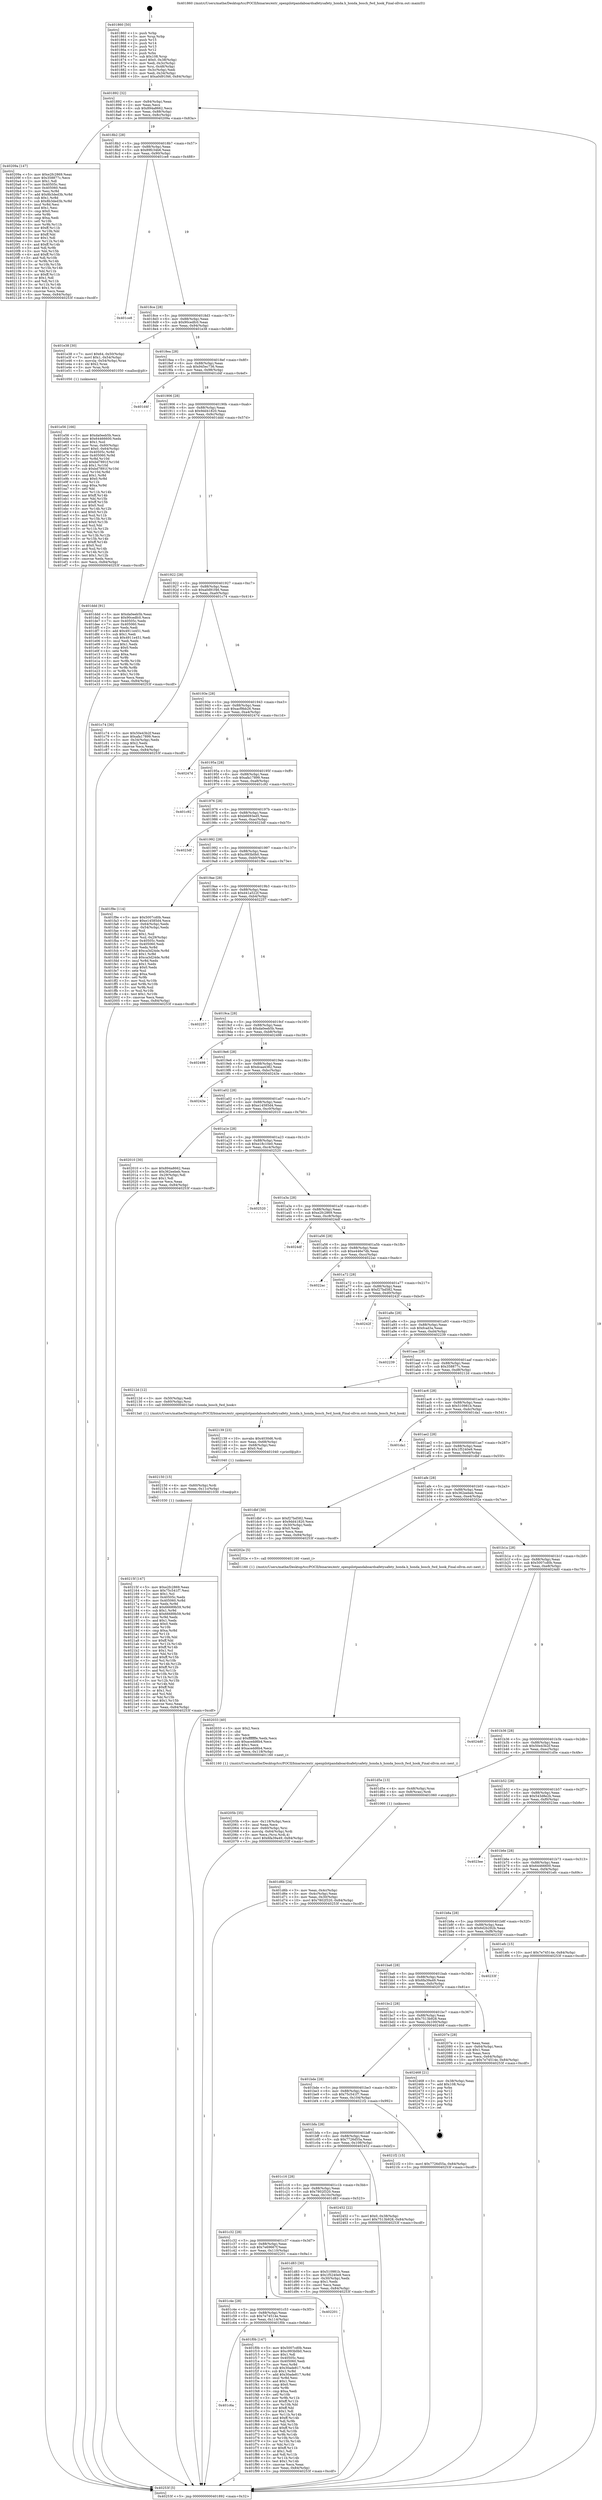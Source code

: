 digraph "0x401860" {
  label = "0x401860 (/mnt/c/Users/mathe/Desktop/tcc/POCII/binaries/extr_openpilotpandaboardsafetysafety_honda.h_honda_bosch_fwd_hook_Final-ollvm.out::main(0))"
  labelloc = "t"
  node[shape=record]

  Entry [label="",width=0.3,height=0.3,shape=circle,fillcolor=black,style=filled]
  "0x401892" [label="{
     0x401892 [32]\l
     | [instrs]\l
     &nbsp;&nbsp;0x401892 \<+6\>: mov -0x84(%rbp),%eax\l
     &nbsp;&nbsp;0x401898 \<+2\>: mov %eax,%ecx\l
     &nbsp;&nbsp;0x40189a \<+6\>: sub $0x894a8662,%ecx\l
     &nbsp;&nbsp;0x4018a0 \<+6\>: mov %eax,-0x88(%rbp)\l
     &nbsp;&nbsp;0x4018a6 \<+6\>: mov %ecx,-0x8c(%rbp)\l
     &nbsp;&nbsp;0x4018ac \<+6\>: je 000000000040209a \<main+0x83a\>\l
  }"]
  "0x40209a" [label="{
     0x40209a [147]\l
     | [instrs]\l
     &nbsp;&nbsp;0x40209a \<+5\>: mov $0xe2fc2869,%eax\l
     &nbsp;&nbsp;0x40209f \<+5\>: mov $0x358877c,%ecx\l
     &nbsp;&nbsp;0x4020a4 \<+2\>: mov $0x1,%dl\l
     &nbsp;&nbsp;0x4020a6 \<+7\>: mov 0x40505c,%esi\l
     &nbsp;&nbsp;0x4020ad \<+7\>: mov 0x405060,%edi\l
     &nbsp;&nbsp;0x4020b4 \<+3\>: mov %esi,%r8d\l
     &nbsp;&nbsp;0x4020b7 \<+7\>: add $0x8b3ded3b,%r8d\l
     &nbsp;&nbsp;0x4020be \<+4\>: sub $0x1,%r8d\l
     &nbsp;&nbsp;0x4020c2 \<+7\>: sub $0x8b3ded3b,%r8d\l
     &nbsp;&nbsp;0x4020c9 \<+4\>: imul %r8d,%esi\l
     &nbsp;&nbsp;0x4020cd \<+3\>: and $0x1,%esi\l
     &nbsp;&nbsp;0x4020d0 \<+3\>: cmp $0x0,%esi\l
     &nbsp;&nbsp;0x4020d3 \<+4\>: sete %r9b\l
     &nbsp;&nbsp;0x4020d7 \<+3\>: cmp $0xa,%edi\l
     &nbsp;&nbsp;0x4020da \<+4\>: setl %r10b\l
     &nbsp;&nbsp;0x4020de \<+3\>: mov %r9b,%r11b\l
     &nbsp;&nbsp;0x4020e1 \<+4\>: xor $0xff,%r11b\l
     &nbsp;&nbsp;0x4020e5 \<+3\>: mov %r10b,%bl\l
     &nbsp;&nbsp;0x4020e8 \<+3\>: xor $0xff,%bl\l
     &nbsp;&nbsp;0x4020eb \<+3\>: xor $0x1,%dl\l
     &nbsp;&nbsp;0x4020ee \<+3\>: mov %r11b,%r14b\l
     &nbsp;&nbsp;0x4020f1 \<+4\>: and $0xff,%r14b\l
     &nbsp;&nbsp;0x4020f5 \<+3\>: and %dl,%r9b\l
     &nbsp;&nbsp;0x4020f8 \<+3\>: mov %bl,%r15b\l
     &nbsp;&nbsp;0x4020fb \<+4\>: and $0xff,%r15b\l
     &nbsp;&nbsp;0x4020ff \<+3\>: and %dl,%r10b\l
     &nbsp;&nbsp;0x402102 \<+3\>: or %r9b,%r14b\l
     &nbsp;&nbsp;0x402105 \<+3\>: or %r10b,%r15b\l
     &nbsp;&nbsp;0x402108 \<+3\>: xor %r15b,%r14b\l
     &nbsp;&nbsp;0x40210b \<+3\>: or %bl,%r11b\l
     &nbsp;&nbsp;0x40210e \<+4\>: xor $0xff,%r11b\l
     &nbsp;&nbsp;0x402112 \<+3\>: or $0x1,%dl\l
     &nbsp;&nbsp;0x402115 \<+3\>: and %dl,%r11b\l
     &nbsp;&nbsp;0x402118 \<+3\>: or %r11b,%r14b\l
     &nbsp;&nbsp;0x40211b \<+4\>: test $0x1,%r14b\l
     &nbsp;&nbsp;0x40211f \<+3\>: cmovne %ecx,%eax\l
     &nbsp;&nbsp;0x402122 \<+6\>: mov %eax,-0x84(%rbp)\l
     &nbsp;&nbsp;0x402128 \<+5\>: jmp 000000000040253f \<main+0xcdf\>\l
  }"]
  "0x4018b2" [label="{
     0x4018b2 [28]\l
     | [instrs]\l
     &nbsp;&nbsp;0x4018b2 \<+5\>: jmp 00000000004018b7 \<main+0x57\>\l
     &nbsp;&nbsp;0x4018b7 \<+6\>: mov -0x88(%rbp),%eax\l
     &nbsp;&nbsp;0x4018bd \<+5\>: sub $0x89fc34b6,%eax\l
     &nbsp;&nbsp;0x4018c2 \<+6\>: mov %eax,-0x90(%rbp)\l
     &nbsp;&nbsp;0x4018c8 \<+6\>: je 0000000000401ce8 \<main+0x488\>\l
  }"]
  Exit [label="",width=0.3,height=0.3,shape=circle,fillcolor=black,style=filled,peripheries=2]
  "0x401ce8" [label="{
     0x401ce8\l
  }", style=dashed]
  "0x4018ce" [label="{
     0x4018ce [28]\l
     | [instrs]\l
     &nbsp;&nbsp;0x4018ce \<+5\>: jmp 00000000004018d3 \<main+0x73\>\l
     &nbsp;&nbsp;0x4018d3 \<+6\>: mov -0x88(%rbp),%eax\l
     &nbsp;&nbsp;0x4018d9 \<+5\>: sub $0x90cedfc0,%eax\l
     &nbsp;&nbsp;0x4018de \<+6\>: mov %eax,-0x94(%rbp)\l
     &nbsp;&nbsp;0x4018e4 \<+6\>: je 0000000000401e38 \<main+0x5d8\>\l
  }"]
  "0x40215f" [label="{
     0x40215f [147]\l
     | [instrs]\l
     &nbsp;&nbsp;0x40215f \<+5\>: mov $0xe2fc2869,%eax\l
     &nbsp;&nbsp;0x402164 \<+5\>: mov $0x75c541f7,%esi\l
     &nbsp;&nbsp;0x402169 \<+2\>: mov $0x1,%cl\l
     &nbsp;&nbsp;0x40216b \<+7\>: mov 0x40505c,%edx\l
     &nbsp;&nbsp;0x402172 \<+8\>: mov 0x405060,%r8d\l
     &nbsp;&nbsp;0x40217a \<+3\>: mov %edx,%r9d\l
     &nbsp;&nbsp;0x40217d \<+7\>: add $0x66689b59,%r9d\l
     &nbsp;&nbsp;0x402184 \<+4\>: sub $0x1,%r9d\l
     &nbsp;&nbsp;0x402188 \<+7\>: sub $0x66689b59,%r9d\l
     &nbsp;&nbsp;0x40218f \<+4\>: imul %r9d,%edx\l
     &nbsp;&nbsp;0x402193 \<+3\>: and $0x1,%edx\l
     &nbsp;&nbsp;0x402196 \<+3\>: cmp $0x0,%edx\l
     &nbsp;&nbsp;0x402199 \<+4\>: sete %r10b\l
     &nbsp;&nbsp;0x40219d \<+4\>: cmp $0xa,%r8d\l
     &nbsp;&nbsp;0x4021a1 \<+4\>: setl %r11b\l
     &nbsp;&nbsp;0x4021a5 \<+3\>: mov %r10b,%bl\l
     &nbsp;&nbsp;0x4021a8 \<+3\>: xor $0xff,%bl\l
     &nbsp;&nbsp;0x4021ab \<+3\>: mov %r11b,%r14b\l
     &nbsp;&nbsp;0x4021ae \<+4\>: xor $0xff,%r14b\l
     &nbsp;&nbsp;0x4021b2 \<+3\>: xor $0x1,%cl\l
     &nbsp;&nbsp;0x4021b5 \<+3\>: mov %bl,%r15b\l
     &nbsp;&nbsp;0x4021b8 \<+4\>: and $0xff,%r15b\l
     &nbsp;&nbsp;0x4021bc \<+3\>: and %cl,%r10b\l
     &nbsp;&nbsp;0x4021bf \<+3\>: mov %r14b,%r12b\l
     &nbsp;&nbsp;0x4021c2 \<+4\>: and $0xff,%r12b\l
     &nbsp;&nbsp;0x4021c6 \<+3\>: and %cl,%r11b\l
     &nbsp;&nbsp;0x4021c9 \<+3\>: or %r10b,%r15b\l
     &nbsp;&nbsp;0x4021cc \<+3\>: or %r11b,%r12b\l
     &nbsp;&nbsp;0x4021cf \<+3\>: xor %r12b,%r15b\l
     &nbsp;&nbsp;0x4021d2 \<+3\>: or %r14b,%bl\l
     &nbsp;&nbsp;0x4021d5 \<+3\>: xor $0xff,%bl\l
     &nbsp;&nbsp;0x4021d8 \<+3\>: or $0x1,%cl\l
     &nbsp;&nbsp;0x4021db \<+2\>: and %cl,%bl\l
     &nbsp;&nbsp;0x4021dd \<+3\>: or %bl,%r15b\l
     &nbsp;&nbsp;0x4021e0 \<+4\>: test $0x1,%r15b\l
     &nbsp;&nbsp;0x4021e4 \<+3\>: cmovne %esi,%eax\l
     &nbsp;&nbsp;0x4021e7 \<+6\>: mov %eax,-0x84(%rbp)\l
     &nbsp;&nbsp;0x4021ed \<+5\>: jmp 000000000040253f \<main+0xcdf\>\l
  }"]
  "0x401e38" [label="{
     0x401e38 [30]\l
     | [instrs]\l
     &nbsp;&nbsp;0x401e38 \<+7\>: movl $0x64,-0x50(%rbp)\l
     &nbsp;&nbsp;0x401e3f \<+7\>: movl $0x1,-0x54(%rbp)\l
     &nbsp;&nbsp;0x401e46 \<+4\>: movslq -0x54(%rbp),%rax\l
     &nbsp;&nbsp;0x401e4a \<+4\>: shl $0x2,%rax\l
     &nbsp;&nbsp;0x401e4e \<+3\>: mov %rax,%rdi\l
     &nbsp;&nbsp;0x401e51 \<+5\>: call 0000000000401050 \<malloc@plt\>\l
     | [calls]\l
     &nbsp;&nbsp;0x401050 \{1\} (unknown)\l
  }"]
  "0x4018ea" [label="{
     0x4018ea [28]\l
     | [instrs]\l
     &nbsp;&nbsp;0x4018ea \<+5\>: jmp 00000000004018ef \<main+0x8f\>\l
     &nbsp;&nbsp;0x4018ef \<+6\>: mov -0x88(%rbp),%eax\l
     &nbsp;&nbsp;0x4018f5 \<+5\>: sub $0x945ec736,%eax\l
     &nbsp;&nbsp;0x4018fa \<+6\>: mov %eax,-0x98(%rbp)\l
     &nbsp;&nbsp;0x401900 \<+6\>: je 0000000000401d4f \<main+0x4ef\>\l
  }"]
  "0x402150" [label="{
     0x402150 [15]\l
     | [instrs]\l
     &nbsp;&nbsp;0x402150 \<+4\>: mov -0x60(%rbp),%rdi\l
     &nbsp;&nbsp;0x402154 \<+6\>: mov %eax,-0x11c(%rbp)\l
     &nbsp;&nbsp;0x40215a \<+5\>: call 0000000000401030 \<free@plt\>\l
     | [calls]\l
     &nbsp;&nbsp;0x401030 \{1\} (unknown)\l
  }"]
  "0x401d4f" [label="{
     0x401d4f\l
  }", style=dashed]
  "0x401906" [label="{
     0x401906 [28]\l
     | [instrs]\l
     &nbsp;&nbsp;0x401906 \<+5\>: jmp 000000000040190b \<main+0xab\>\l
     &nbsp;&nbsp;0x40190b \<+6\>: mov -0x88(%rbp),%eax\l
     &nbsp;&nbsp;0x401911 \<+5\>: sub $0x9dd41820,%eax\l
     &nbsp;&nbsp;0x401916 \<+6\>: mov %eax,-0x9c(%rbp)\l
     &nbsp;&nbsp;0x40191c \<+6\>: je 0000000000401ddd \<main+0x57d\>\l
  }"]
  "0x402139" [label="{
     0x402139 [23]\l
     | [instrs]\l
     &nbsp;&nbsp;0x402139 \<+10\>: movabs $0x4030d6,%rdi\l
     &nbsp;&nbsp;0x402143 \<+3\>: mov %eax,-0x68(%rbp)\l
     &nbsp;&nbsp;0x402146 \<+3\>: mov -0x68(%rbp),%esi\l
     &nbsp;&nbsp;0x402149 \<+2\>: mov $0x0,%al\l
     &nbsp;&nbsp;0x40214b \<+5\>: call 0000000000401040 \<printf@plt\>\l
     | [calls]\l
     &nbsp;&nbsp;0x401040 \{1\} (unknown)\l
  }"]
  "0x401ddd" [label="{
     0x401ddd [91]\l
     | [instrs]\l
     &nbsp;&nbsp;0x401ddd \<+5\>: mov $0xda0eeb5b,%eax\l
     &nbsp;&nbsp;0x401de2 \<+5\>: mov $0x90cedfc0,%ecx\l
     &nbsp;&nbsp;0x401de7 \<+7\>: mov 0x40505c,%edx\l
     &nbsp;&nbsp;0x401dee \<+7\>: mov 0x405060,%esi\l
     &nbsp;&nbsp;0x401df5 \<+2\>: mov %edx,%edi\l
     &nbsp;&nbsp;0x401df7 \<+6\>: add $0x4911e451,%edi\l
     &nbsp;&nbsp;0x401dfd \<+3\>: sub $0x1,%edi\l
     &nbsp;&nbsp;0x401e00 \<+6\>: sub $0x4911e451,%edi\l
     &nbsp;&nbsp;0x401e06 \<+3\>: imul %edi,%edx\l
     &nbsp;&nbsp;0x401e09 \<+3\>: and $0x1,%edx\l
     &nbsp;&nbsp;0x401e0c \<+3\>: cmp $0x0,%edx\l
     &nbsp;&nbsp;0x401e0f \<+4\>: sete %r8b\l
     &nbsp;&nbsp;0x401e13 \<+3\>: cmp $0xa,%esi\l
     &nbsp;&nbsp;0x401e16 \<+4\>: setl %r9b\l
     &nbsp;&nbsp;0x401e1a \<+3\>: mov %r8b,%r10b\l
     &nbsp;&nbsp;0x401e1d \<+3\>: and %r9b,%r10b\l
     &nbsp;&nbsp;0x401e20 \<+3\>: xor %r9b,%r8b\l
     &nbsp;&nbsp;0x401e23 \<+3\>: or %r8b,%r10b\l
     &nbsp;&nbsp;0x401e26 \<+4\>: test $0x1,%r10b\l
     &nbsp;&nbsp;0x401e2a \<+3\>: cmovne %ecx,%eax\l
     &nbsp;&nbsp;0x401e2d \<+6\>: mov %eax,-0x84(%rbp)\l
     &nbsp;&nbsp;0x401e33 \<+5\>: jmp 000000000040253f \<main+0xcdf\>\l
  }"]
  "0x401922" [label="{
     0x401922 [28]\l
     | [instrs]\l
     &nbsp;&nbsp;0x401922 \<+5\>: jmp 0000000000401927 \<main+0xc7\>\l
     &nbsp;&nbsp;0x401927 \<+6\>: mov -0x88(%rbp),%eax\l
     &nbsp;&nbsp;0x40192d \<+5\>: sub $0xa0d91f46,%eax\l
     &nbsp;&nbsp;0x401932 \<+6\>: mov %eax,-0xa0(%rbp)\l
     &nbsp;&nbsp;0x401938 \<+6\>: je 0000000000401c74 \<main+0x414\>\l
  }"]
  "0x40205b" [label="{
     0x40205b [35]\l
     | [instrs]\l
     &nbsp;&nbsp;0x40205b \<+6\>: mov -0x118(%rbp),%ecx\l
     &nbsp;&nbsp;0x402061 \<+3\>: imul %eax,%ecx\l
     &nbsp;&nbsp;0x402064 \<+4\>: mov -0x60(%rbp),%rsi\l
     &nbsp;&nbsp;0x402068 \<+4\>: movslq -0x64(%rbp),%rdi\l
     &nbsp;&nbsp;0x40206c \<+3\>: mov %ecx,(%rsi,%rdi,4)\l
     &nbsp;&nbsp;0x40206f \<+10\>: movl $0x6fa39a49,-0x84(%rbp)\l
     &nbsp;&nbsp;0x402079 \<+5\>: jmp 000000000040253f \<main+0xcdf\>\l
  }"]
  "0x401c74" [label="{
     0x401c74 [30]\l
     | [instrs]\l
     &nbsp;&nbsp;0x401c74 \<+5\>: mov $0x50e43b2f,%eax\l
     &nbsp;&nbsp;0x401c79 \<+5\>: mov $0xafa17899,%ecx\l
     &nbsp;&nbsp;0x401c7e \<+3\>: mov -0x34(%rbp),%edx\l
     &nbsp;&nbsp;0x401c81 \<+3\>: cmp $0x2,%edx\l
     &nbsp;&nbsp;0x401c84 \<+3\>: cmovne %ecx,%eax\l
     &nbsp;&nbsp;0x401c87 \<+6\>: mov %eax,-0x84(%rbp)\l
     &nbsp;&nbsp;0x401c8d \<+5\>: jmp 000000000040253f \<main+0xcdf\>\l
  }"]
  "0x40193e" [label="{
     0x40193e [28]\l
     | [instrs]\l
     &nbsp;&nbsp;0x40193e \<+5\>: jmp 0000000000401943 \<main+0xe3\>\l
     &nbsp;&nbsp;0x401943 \<+6\>: mov -0x88(%rbp),%eax\l
     &nbsp;&nbsp;0x401949 \<+5\>: sub $0xacf9bb26,%eax\l
     &nbsp;&nbsp;0x40194e \<+6\>: mov %eax,-0xa4(%rbp)\l
     &nbsp;&nbsp;0x401954 \<+6\>: je 000000000040247d \<main+0xc1d\>\l
  }"]
  "0x40253f" [label="{
     0x40253f [5]\l
     | [instrs]\l
     &nbsp;&nbsp;0x40253f \<+5\>: jmp 0000000000401892 \<main+0x32\>\l
  }"]
  "0x401860" [label="{
     0x401860 [50]\l
     | [instrs]\l
     &nbsp;&nbsp;0x401860 \<+1\>: push %rbp\l
     &nbsp;&nbsp;0x401861 \<+3\>: mov %rsp,%rbp\l
     &nbsp;&nbsp;0x401864 \<+2\>: push %r15\l
     &nbsp;&nbsp;0x401866 \<+2\>: push %r14\l
     &nbsp;&nbsp;0x401868 \<+2\>: push %r13\l
     &nbsp;&nbsp;0x40186a \<+2\>: push %r12\l
     &nbsp;&nbsp;0x40186c \<+1\>: push %rbx\l
     &nbsp;&nbsp;0x40186d \<+7\>: sub $0x108,%rsp\l
     &nbsp;&nbsp;0x401874 \<+7\>: movl $0x0,-0x38(%rbp)\l
     &nbsp;&nbsp;0x40187b \<+3\>: mov %edi,-0x3c(%rbp)\l
     &nbsp;&nbsp;0x40187e \<+4\>: mov %rsi,-0x48(%rbp)\l
     &nbsp;&nbsp;0x401882 \<+3\>: mov -0x3c(%rbp),%edi\l
     &nbsp;&nbsp;0x401885 \<+3\>: mov %edi,-0x34(%rbp)\l
     &nbsp;&nbsp;0x401888 \<+10\>: movl $0xa0d91f46,-0x84(%rbp)\l
  }"]
  "0x402033" [label="{
     0x402033 [40]\l
     | [instrs]\l
     &nbsp;&nbsp;0x402033 \<+5\>: mov $0x2,%ecx\l
     &nbsp;&nbsp;0x402038 \<+1\>: cltd\l
     &nbsp;&nbsp;0x402039 \<+2\>: idiv %ecx\l
     &nbsp;&nbsp;0x40203b \<+6\>: imul $0xfffffffe,%edx,%ecx\l
     &nbsp;&nbsp;0x402041 \<+6\>: sub $0xacedd6b4,%ecx\l
     &nbsp;&nbsp;0x402047 \<+3\>: add $0x1,%ecx\l
     &nbsp;&nbsp;0x40204a \<+6\>: add $0xacedd6b4,%ecx\l
     &nbsp;&nbsp;0x402050 \<+6\>: mov %ecx,-0x118(%rbp)\l
     &nbsp;&nbsp;0x402056 \<+5\>: call 0000000000401160 \<next_i\>\l
     | [calls]\l
     &nbsp;&nbsp;0x401160 \{1\} (/mnt/c/Users/mathe/Desktop/tcc/POCII/binaries/extr_openpilotpandaboardsafetysafety_honda.h_honda_bosch_fwd_hook_Final-ollvm.out::next_i)\l
  }"]
  "0x40247d" [label="{
     0x40247d\l
  }", style=dashed]
  "0x40195a" [label="{
     0x40195a [28]\l
     | [instrs]\l
     &nbsp;&nbsp;0x40195a \<+5\>: jmp 000000000040195f \<main+0xff\>\l
     &nbsp;&nbsp;0x40195f \<+6\>: mov -0x88(%rbp),%eax\l
     &nbsp;&nbsp;0x401965 \<+5\>: sub $0xafa17899,%eax\l
     &nbsp;&nbsp;0x40196a \<+6\>: mov %eax,-0xa8(%rbp)\l
     &nbsp;&nbsp;0x401970 \<+6\>: je 0000000000401c92 \<main+0x432\>\l
  }"]
  "0x401c6a" [label="{
     0x401c6a\l
  }", style=dashed]
  "0x401c92" [label="{
     0x401c92\l
  }", style=dashed]
  "0x401976" [label="{
     0x401976 [28]\l
     | [instrs]\l
     &nbsp;&nbsp;0x401976 \<+5\>: jmp 000000000040197b \<main+0x11b\>\l
     &nbsp;&nbsp;0x40197b \<+6\>: mov -0x88(%rbp),%eax\l
     &nbsp;&nbsp;0x401981 \<+5\>: sub $0xb6693ed5,%eax\l
     &nbsp;&nbsp;0x401986 \<+6\>: mov %eax,-0xac(%rbp)\l
     &nbsp;&nbsp;0x40198c \<+6\>: je 00000000004023df \<main+0xb7f\>\l
  }"]
  "0x401f0b" [label="{
     0x401f0b [147]\l
     | [instrs]\l
     &nbsp;&nbsp;0x401f0b \<+5\>: mov $0x5007cd0b,%eax\l
     &nbsp;&nbsp;0x401f10 \<+5\>: mov $0xc993b0b0,%ecx\l
     &nbsp;&nbsp;0x401f15 \<+2\>: mov $0x1,%dl\l
     &nbsp;&nbsp;0x401f17 \<+7\>: mov 0x40505c,%esi\l
     &nbsp;&nbsp;0x401f1e \<+7\>: mov 0x405060,%edi\l
     &nbsp;&nbsp;0x401f25 \<+3\>: mov %esi,%r8d\l
     &nbsp;&nbsp;0x401f28 \<+7\>: sub $0x30ade817,%r8d\l
     &nbsp;&nbsp;0x401f2f \<+4\>: sub $0x1,%r8d\l
     &nbsp;&nbsp;0x401f33 \<+7\>: add $0x30ade817,%r8d\l
     &nbsp;&nbsp;0x401f3a \<+4\>: imul %r8d,%esi\l
     &nbsp;&nbsp;0x401f3e \<+3\>: and $0x1,%esi\l
     &nbsp;&nbsp;0x401f41 \<+3\>: cmp $0x0,%esi\l
     &nbsp;&nbsp;0x401f44 \<+4\>: sete %r9b\l
     &nbsp;&nbsp;0x401f48 \<+3\>: cmp $0xa,%edi\l
     &nbsp;&nbsp;0x401f4b \<+4\>: setl %r10b\l
     &nbsp;&nbsp;0x401f4f \<+3\>: mov %r9b,%r11b\l
     &nbsp;&nbsp;0x401f52 \<+4\>: xor $0xff,%r11b\l
     &nbsp;&nbsp;0x401f56 \<+3\>: mov %r10b,%bl\l
     &nbsp;&nbsp;0x401f59 \<+3\>: xor $0xff,%bl\l
     &nbsp;&nbsp;0x401f5c \<+3\>: xor $0x1,%dl\l
     &nbsp;&nbsp;0x401f5f \<+3\>: mov %r11b,%r14b\l
     &nbsp;&nbsp;0x401f62 \<+4\>: and $0xff,%r14b\l
     &nbsp;&nbsp;0x401f66 \<+3\>: and %dl,%r9b\l
     &nbsp;&nbsp;0x401f69 \<+3\>: mov %bl,%r15b\l
     &nbsp;&nbsp;0x401f6c \<+4\>: and $0xff,%r15b\l
     &nbsp;&nbsp;0x401f70 \<+3\>: and %dl,%r10b\l
     &nbsp;&nbsp;0x401f73 \<+3\>: or %r9b,%r14b\l
     &nbsp;&nbsp;0x401f76 \<+3\>: or %r10b,%r15b\l
     &nbsp;&nbsp;0x401f79 \<+3\>: xor %r15b,%r14b\l
     &nbsp;&nbsp;0x401f7c \<+3\>: or %bl,%r11b\l
     &nbsp;&nbsp;0x401f7f \<+4\>: xor $0xff,%r11b\l
     &nbsp;&nbsp;0x401f83 \<+3\>: or $0x1,%dl\l
     &nbsp;&nbsp;0x401f86 \<+3\>: and %dl,%r11b\l
     &nbsp;&nbsp;0x401f89 \<+3\>: or %r11b,%r14b\l
     &nbsp;&nbsp;0x401f8c \<+4\>: test $0x1,%r14b\l
     &nbsp;&nbsp;0x401f90 \<+3\>: cmovne %ecx,%eax\l
     &nbsp;&nbsp;0x401f93 \<+6\>: mov %eax,-0x84(%rbp)\l
     &nbsp;&nbsp;0x401f99 \<+5\>: jmp 000000000040253f \<main+0xcdf\>\l
  }"]
  "0x4023df" [label="{
     0x4023df\l
  }", style=dashed]
  "0x401992" [label="{
     0x401992 [28]\l
     | [instrs]\l
     &nbsp;&nbsp;0x401992 \<+5\>: jmp 0000000000401997 \<main+0x137\>\l
     &nbsp;&nbsp;0x401997 \<+6\>: mov -0x88(%rbp),%eax\l
     &nbsp;&nbsp;0x40199d \<+5\>: sub $0xc993b0b0,%eax\l
     &nbsp;&nbsp;0x4019a2 \<+6\>: mov %eax,-0xb0(%rbp)\l
     &nbsp;&nbsp;0x4019a8 \<+6\>: je 0000000000401f9e \<main+0x73e\>\l
  }"]
  "0x401c4e" [label="{
     0x401c4e [28]\l
     | [instrs]\l
     &nbsp;&nbsp;0x401c4e \<+5\>: jmp 0000000000401c53 \<main+0x3f3\>\l
     &nbsp;&nbsp;0x401c53 \<+6\>: mov -0x88(%rbp),%eax\l
     &nbsp;&nbsp;0x401c59 \<+5\>: sub $0x7e74514e,%eax\l
     &nbsp;&nbsp;0x401c5e \<+6\>: mov %eax,-0x114(%rbp)\l
     &nbsp;&nbsp;0x401c64 \<+6\>: je 0000000000401f0b \<main+0x6ab\>\l
  }"]
  "0x401f9e" [label="{
     0x401f9e [114]\l
     | [instrs]\l
     &nbsp;&nbsp;0x401f9e \<+5\>: mov $0x5007cd0b,%eax\l
     &nbsp;&nbsp;0x401fa3 \<+5\>: mov $0xe14585d4,%ecx\l
     &nbsp;&nbsp;0x401fa8 \<+3\>: mov -0x64(%rbp),%edx\l
     &nbsp;&nbsp;0x401fab \<+3\>: cmp -0x54(%rbp),%edx\l
     &nbsp;&nbsp;0x401fae \<+4\>: setl %sil\l
     &nbsp;&nbsp;0x401fb2 \<+4\>: and $0x1,%sil\l
     &nbsp;&nbsp;0x401fb6 \<+4\>: mov %sil,-0x29(%rbp)\l
     &nbsp;&nbsp;0x401fba \<+7\>: mov 0x40505c,%edx\l
     &nbsp;&nbsp;0x401fc1 \<+7\>: mov 0x405060,%edi\l
     &nbsp;&nbsp;0x401fc8 \<+3\>: mov %edx,%r8d\l
     &nbsp;&nbsp;0x401fcb \<+7\>: add $0xca3d24de,%r8d\l
     &nbsp;&nbsp;0x401fd2 \<+4\>: sub $0x1,%r8d\l
     &nbsp;&nbsp;0x401fd6 \<+7\>: sub $0xca3d24de,%r8d\l
     &nbsp;&nbsp;0x401fdd \<+4\>: imul %r8d,%edx\l
     &nbsp;&nbsp;0x401fe1 \<+3\>: and $0x1,%edx\l
     &nbsp;&nbsp;0x401fe4 \<+3\>: cmp $0x0,%edx\l
     &nbsp;&nbsp;0x401fe7 \<+4\>: sete %sil\l
     &nbsp;&nbsp;0x401feb \<+3\>: cmp $0xa,%edi\l
     &nbsp;&nbsp;0x401fee \<+4\>: setl %r9b\l
     &nbsp;&nbsp;0x401ff2 \<+3\>: mov %sil,%r10b\l
     &nbsp;&nbsp;0x401ff5 \<+3\>: and %r9b,%r10b\l
     &nbsp;&nbsp;0x401ff8 \<+3\>: xor %r9b,%sil\l
     &nbsp;&nbsp;0x401ffb \<+3\>: or %sil,%r10b\l
     &nbsp;&nbsp;0x401ffe \<+4\>: test $0x1,%r10b\l
     &nbsp;&nbsp;0x402002 \<+3\>: cmovne %ecx,%eax\l
     &nbsp;&nbsp;0x402005 \<+6\>: mov %eax,-0x84(%rbp)\l
     &nbsp;&nbsp;0x40200b \<+5\>: jmp 000000000040253f \<main+0xcdf\>\l
  }"]
  "0x4019ae" [label="{
     0x4019ae [28]\l
     | [instrs]\l
     &nbsp;&nbsp;0x4019ae \<+5\>: jmp 00000000004019b3 \<main+0x153\>\l
     &nbsp;&nbsp;0x4019b3 \<+6\>: mov -0x88(%rbp),%eax\l
     &nbsp;&nbsp;0x4019b9 \<+5\>: sub $0xd41a522f,%eax\l
     &nbsp;&nbsp;0x4019be \<+6\>: mov %eax,-0xb4(%rbp)\l
     &nbsp;&nbsp;0x4019c4 \<+6\>: je 0000000000402257 \<main+0x9f7\>\l
  }"]
  "0x402201" [label="{
     0x402201\l
  }", style=dashed]
  "0x402257" [label="{
     0x402257\l
  }", style=dashed]
  "0x4019ca" [label="{
     0x4019ca [28]\l
     | [instrs]\l
     &nbsp;&nbsp;0x4019ca \<+5\>: jmp 00000000004019cf \<main+0x16f\>\l
     &nbsp;&nbsp;0x4019cf \<+6\>: mov -0x88(%rbp),%eax\l
     &nbsp;&nbsp;0x4019d5 \<+5\>: sub $0xda0eeb5b,%eax\l
     &nbsp;&nbsp;0x4019da \<+6\>: mov %eax,-0xb8(%rbp)\l
     &nbsp;&nbsp;0x4019e0 \<+6\>: je 0000000000402498 \<main+0xc38\>\l
  }"]
  "0x401e56" [label="{
     0x401e56 [166]\l
     | [instrs]\l
     &nbsp;&nbsp;0x401e56 \<+5\>: mov $0xda0eeb5b,%ecx\l
     &nbsp;&nbsp;0x401e5b \<+5\>: mov $0x64466600,%edx\l
     &nbsp;&nbsp;0x401e60 \<+3\>: mov $0x1,%sil\l
     &nbsp;&nbsp;0x401e63 \<+4\>: mov %rax,-0x60(%rbp)\l
     &nbsp;&nbsp;0x401e67 \<+7\>: movl $0x0,-0x64(%rbp)\l
     &nbsp;&nbsp;0x401e6e \<+8\>: mov 0x40505c,%r8d\l
     &nbsp;&nbsp;0x401e76 \<+8\>: mov 0x405060,%r9d\l
     &nbsp;&nbsp;0x401e7e \<+3\>: mov %r8d,%r10d\l
     &nbsp;&nbsp;0x401e81 \<+7\>: add $0xbd7891f,%r10d\l
     &nbsp;&nbsp;0x401e88 \<+4\>: sub $0x1,%r10d\l
     &nbsp;&nbsp;0x401e8c \<+7\>: sub $0xbd7891f,%r10d\l
     &nbsp;&nbsp;0x401e93 \<+4\>: imul %r10d,%r8d\l
     &nbsp;&nbsp;0x401e97 \<+4\>: and $0x1,%r8d\l
     &nbsp;&nbsp;0x401e9b \<+4\>: cmp $0x0,%r8d\l
     &nbsp;&nbsp;0x401e9f \<+4\>: sete %r11b\l
     &nbsp;&nbsp;0x401ea3 \<+4\>: cmp $0xa,%r9d\l
     &nbsp;&nbsp;0x401ea7 \<+3\>: setl %bl\l
     &nbsp;&nbsp;0x401eaa \<+3\>: mov %r11b,%r14b\l
     &nbsp;&nbsp;0x401ead \<+4\>: xor $0xff,%r14b\l
     &nbsp;&nbsp;0x401eb1 \<+3\>: mov %bl,%r15b\l
     &nbsp;&nbsp;0x401eb4 \<+4\>: xor $0xff,%r15b\l
     &nbsp;&nbsp;0x401eb8 \<+4\>: xor $0x0,%sil\l
     &nbsp;&nbsp;0x401ebc \<+3\>: mov %r14b,%r12b\l
     &nbsp;&nbsp;0x401ebf \<+4\>: and $0x0,%r12b\l
     &nbsp;&nbsp;0x401ec3 \<+3\>: and %sil,%r11b\l
     &nbsp;&nbsp;0x401ec6 \<+3\>: mov %r15b,%r13b\l
     &nbsp;&nbsp;0x401ec9 \<+4\>: and $0x0,%r13b\l
     &nbsp;&nbsp;0x401ecd \<+3\>: and %sil,%bl\l
     &nbsp;&nbsp;0x401ed0 \<+3\>: or %r11b,%r12b\l
     &nbsp;&nbsp;0x401ed3 \<+3\>: or %bl,%r13b\l
     &nbsp;&nbsp;0x401ed6 \<+3\>: xor %r13b,%r12b\l
     &nbsp;&nbsp;0x401ed9 \<+3\>: or %r15b,%r14b\l
     &nbsp;&nbsp;0x401edc \<+4\>: xor $0xff,%r14b\l
     &nbsp;&nbsp;0x401ee0 \<+4\>: or $0x0,%sil\l
     &nbsp;&nbsp;0x401ee4 \<+3\>: and %sil,%r14b\l
     &nbsp;&nbsp;0x401ee7 \<+3\>: or %r14b,%r12b\l
     &nbsp;&nbsp;0x401eea \<+4\>: test $0x1,%r12b\l
     &nbsp;&nbsp;0x401eee \<+3\>: cmovne %edx,%ecx\l
     &nbsp;&nbsp;0x401ef1 \<+6\>: mov %ecx,-0x84(%rbp)\l
     &nbsp;&nbsp;0x401ef7 \<+5\>: jmp 000000000040253f \<main+0xcdf\>\l
  }"]
  "0x402498" [label="{
     0x402498\l
  }", style=dashed]
  "0x4019e6" [label="{
     0x4019e6 [28]\l
     | [instrs]\l
     &nbsp;&nbsp;0x4019e6 \<+5\>: jmp 00000000004019eb \<main+0x18b\>\l
     &nbsp;&nbsp;0x4019eb \<+6\>: mov -0x88(%rbp),%eax\l
     &nbsp;&nbsp;0x4019f1 \<+5\>: sub $0xdcaa4382,%eax\l
     &nbsp;&nbsp;0x4019f6 \<+6\>: mov %eax,-0xbc(%rbp)\l
     &nbsp;&nbsp;0x4019fc \<+6\>: je 000000000040243e \<main+0xbde\>\l
  }"]
  "0x401c32" [label="{
     0x401c32 [28]\l
     | [instrs]\l
     &nbsp;&nbsp;0x401c32 \<+5\>: jmp 0000000000401c37 \<main+0x3d7\>\l
     &nbsp;&nbsp;0x401c37 \<+6\>: mov -0x88(%rbp),%eax\l
     &nbsp;&nbsp;0x401c3d \<+5\>: sub $0x7e69667f,%eax\l
     &nbsp;&nbsp;0x401c42 \<+6\>: mov %eax,-0x110(%rbp)\l
     &nbsp;&nbsp;0x401c48 \<+6\>: je 0000000000402201 \<main+0x9a1\>\l
  }"]
  "0x40243e" [label="{
     0x40243e\l
  }", style=dashed]
  "0x401a02" [label="{
     0x401a02 [28]\l
     | [instrs]\l
     &nbsp;&nbsp;0x401a02 \<+5\>: jmp 0000000000401a07 \<main+0x1a7\>\l
     &nbsp;&nbsp;0x401a07 \<+6\>: mov -0x88(%rbp),%eax\l
     &nbsp;&nbsp;0x401a0d \<+5\>: sub $0xe14585d4,%eax\l
     &nbsp;&nbsp;0x401a12 \<+6\>: mov %eax,-0xc0(%rbp)\l
     &nbsp;&nbsp;0x401a18 \<+6\>: je 0000000000402010 \<main+0x7b0\>\l
  }"]
  "0x401d83" [label="{
     0x401d83 [30]\l
     | [instrs]\l
     &nbsp;&nbsp;0x401d83 \<+5\>: mov $0x510981b,%eax\l
     &nbsp;&nbsp;0x401d88 \<+5\>: mov $0x1f5240e9,%ecx\l
     &nbsp;&nbsp;0x401d8d \<+3\>: mov -0x30(%rbp),%edx\l
     &nbsp;&nbsp;0x401d90 \<+3\>: cmp $0x1,%edx\l
     &nbsp;&nbsp;0x401d93 \<+3\>: cmovl %ecx,%eax\l
     &nbsp;&nbsp;0x401d96 \<+6\>: mov %eax,-0x84(%rbp)\l
     &nbsp;&nbsp;0x401d9c \<+5\>: jmp 000000000040253f \<main+0xcdf\>\l
  }"]
  "0x402010" [label="{
     0x402010 [30]\l
     | [instrs]\l
     &nbsp;&nbsp;0x402010 \<+5\>: mov $0x894a8662,%eax\l
     &nbsp;&nbsp;0x402015 \<+5\>: mov $0x362eebeb,%ecx\l
     &nbsp;&nbsp;0x40201a \<+3\>: mov -0x29(%rbp),%dl\l
     &nbsp;&nbsp;0x40201d \<+3\>: test $0x1,%dl\l
     &nbsp;&nbsp;0x402020 \<+3\>: cmovne %ecx,%eax\l
     &nbsp;&nbsp;0x402023 \<+6\>: mov %eax,-0x84(%rbp)\l
     &nbsp;&nbsp;0x402029 \<+5\>: jmp 000000000040253f \<main+0xcdf\>\l
  }"]
  "0x401a1e" [label="{
     0x401a1e [28]\l
     | [instrs]\l
     &nbsp;&nbsp;0x401a1e \<+5\>: jmp 0000000000401a23 \<main+0x1c3\>\l
     &nbsp;&nbsp;0x401a23 \<+6\>: mov -0x88(%rbp),%eax\l
     &nbsp;&nbsp;0x401a29 \<+5\>: sub $0xe18c10e0,%eax\l
     &nbsp;&nbsp;0x401a2e \<+6\>: mov %eax,-0xc4(%rbp)\l
     &nbsp;&nbsp;0x401a34 \<+6\>: je 0000000000402520 \<main+0xcc0\>\l
  }"]
  "0x401c16" [label="{
     0x401c16 [28]\l
     | [instrs]\l
     &nbsp;&nbsp;0x401c16 \<+5\>: jmp 0000000000401c1b \<main+0x3bb\>\l
     &nbsp;&nbsp;0x401c1b \<+6\>: mov -0x88(%rbp),%eax\l
     &nbsp;&nbsp;0x401c21 \<+5\>: sub $0x7802f320,%eax\l
     &nbsp;&nbsp;0x401c26 \<+6\>: mov %eax,-0x10c(%rbp)\l
     &nbsp;&nbsp;0x401c2c \<+6\>: je 0000000000401d83 \<main+0x523\>\l
  }"]
  "0x402520" [label="{
     0x402520\l
  }", style=dashed]
  "0x401a3a" [label="{
     0x401a3a [28]\l
     | [instrs]\l
     &nbsp;&nbsp;0x401a3a \<+5\>: jmp 0000000000401a3f \<main+0x1df\>\l
     &nbsp;&nbsp;0x401a3f \<+6\>: mov -0x88(%rbp),%eax\l
     &nbsp;&nbsp;0x401a45 \<+5\>: sub $0xe2fc2869,%eax\l
     &nbsp;&nbsp;0x401a4a \<+6\>: mov %eax,-0xc8(%rbp)\l
     &nbsp;&nbsp;0x401a50 \<+6\>: je 00000000004024df \<main+0xc7f\>\l
  }"]
  "0x402452" [label="{
     0x402452 [22]\l
     | [instrs]\l
     &nbsp;&nbsp;0x402452 \<+7\>: movl $0x0,-0x38(%rbp)\l
     &nbsp;&nbsp;0x402459 \<+10\>: movl $0x7513b928,-0x84(%rbp)\l
     &nbsp;&nbsp;0x402463 \<+5\>: jmp 000000000040253f \<main+0xcdf\>\l
  }"]
  "0x4024df" [label="{
     0x4024df\l
  }", style=dashed]
  "0x401a56" [label="{
     0x401a56 [28]\l
     | [instrs]\l
     &nbsp;&nbsp;0x401a56 \<+5\>: jmp 0000000000401a5b \<main+0x1fb\>\l
     &nbsp;&nbsp;0x401a5b \<+6\>: mov -0x88(%rbp),%eax\l
     &nbsp;&nbsp;0x401a61 \<+5\>: sub $0xe446e7db,%eax\l
     &nbsp;&nbsp;0x401a66 \<+6\>: mov %eax,-0xcc(%rbp)\l
     &nbsp;&nbsp;0x401a6c \<+6\>: je 00000000004022ac \<main+0xa4c\>\l
  }"]
  "0x401bfa" [label="{
     0x401bfa [28]\l
     | [instrs]\l
     &nbsp;&nbsp;0x401bfa \<+5\>: jmp 0000000000401bff \<main+0x39f\>\l
     &nbsp;&nbsp;0x401bff \<+6\>: mov -0x88(%rbp),%eax\l
     &nbsp;&nbsp;0x401c05 \<+5\>: sub $0x7726d55a,%eax\l
     &nbsp;&nbsp;0x401c0a \<+6\>: mov %eax,-0x108(%rbp)\l
     &nbsp;&nbsp;0x401c10 \<+6\>: je 0000000000402452 \<main+0xbf2\>\l
  }"]
  "0x4022ac" [label="{
     0x4022ac\l
  }", style=dashed]
  "0x401a72" [label="{
     0x401a72 [28]\l
     | [instrs]\l
     &nbsp;&nbsp;0x401a72 \<+5\>: jmp 0000000000401a77 \<main+0x217\>\l
     &nbsp;&nbsp;0x401a77 \<+6\>: mov -0x88(%rbp),%eax\l
     &nbsp;&nbsp;0x401a7d \<+5\>: sub $0xf27bd582,%eax\l
     &nbsp;&nbsp;0x401a82 \<+6\>: mov %eax,-0xd0(%rbp)\l
     &nbsp;&nbsp;0x401a88 \<+6\>: je 000000000040242f \<main+0xbcf\>\l
  }"]
  "0x4021f2" [label="{
     0x4021f2 [15]\l
     | [instrs]\l
     &nbsp;&nbsp;0x4021f2 \<+10\>: movl $0x7726d55a,-0x84(%rbp)\l
     &nbsp;&nbsp;0x4021fc \<+5\>: jmp 000000000040253f \<main+0xcdf\>\l
  }"]
  "0x40242f" [label="{
     0x40242f\l
  }", style=dashed]
  "0x401a8e" [label="{
     0x401a8e [28]\l
     | [instrs]\l
     &nbsp;&nbsp;0x401a8e \<+5\>: jmp 0000000000401a93 \<main+0x233\>\l
     &nbsp;&nbsp;0x401a93 \<+6\>: mov -0x88(%rbp),%eax\l
     &nbsp;&nbsp;0x401a99 \<+5\>: sub $0xfcad3a,%eax\l
     &nbsp;&nbsp;0x401a9e \<+6\>: mov %eax,-0xd4(%rbp)\l
     &nbsp;&nbsp;0x401aa4 \<+6\>: je 0000000000402239 \<main+0x9d9\>\l
  }"]
  "0x401bde" [label="{
     0x401bde [28]\l
     | [instrs]\l
     &nbsp;&nbsp;0x401bde \<+5\>: jmp 0000000000401be3 \<main+0x383\>\l
     &nbsp;&nbsp;0x401be3 \<+6\>: mov -0x88(%rbp),%eax\l
     &nbsp;&nbsp;0x401be9 \<+5\>: sub $0x75c541f7,%eax\l
     &nbsp;&nbsp;0x401bee \<+6\>: mov %eax,-0x104(%rbp)\l
     &nbsp;&nbsp;0x401bf4 \<+6\>: je 00000000004021f2 \<main+0x992\>\l
  }"]
  "0x402239" [label="{
     0x402239\l
  }", style=dashed]
  "0x401aaa" [label="{
     0x401aaa [28]\l
     | [instrs]\l
     &nbsp;&nbsp;0x401aaa \<+5\>: jmp 0000000000401aaf \<main+0x24f\>\l
     &nbsp;&nbsp;0x401aaf \<+6\>: mov -0x88(%rbp),%eax\l
     &nbsp;&nbsp;0x401ab5 \<+5\>: sub $0x358877c,%eax\l
     &nbsp;&nbsp;0x401aba \<+6\>: mov %eax,-0xd8(%rbp)\l
     &nbsp;&nbsp;0x401ac0 \<+6\>: je 000000000040212d \<main+0x8cd\>\l
  }"]
  "0x402468" [label="{
     0x402468 [21]\l
     | [instrs]\l
     &nbsp;&nbsp;0x402468 \<+3\>: mov -0x38(%rbp),%eax\l
     &nbsp;&nbsp;0x40246b \<+7\>: add $0x108,%rsp\l
     &nbsp;&nbsp;0x402472 \<+1\>: pop %rbx\l
     &nbsp;&nbsp;0x402473 \<+2\>: pop %r12\l
     &nbsp;&nbsp;0x402475 \<+2\>: pop %r13\l
     &nbsp;&nbsp;0x402477 \<+2\>: pop %r14\l
     &nbsp;&nbsp;0x402479 \<+2\>: pop %r15\l
     &nbsp;&nbsp;0x40247b \<+1\>: pop %rbp\l
     &nbsp;&nbsp;0x40247c \<+1\>: ret\l
  }"]
  "0x40212d" [label="{
     0x40212d [12]\l
     | [instrs]\l
     &nbsp;&nbsp;0x40212d \<+3\>: mov -0x50(%rbp),%edi\l
     &nbsp;&nbsp;0x402130 \<+4\>: mov -0x60(%rbp),%rsi\l
     &nbsp;&nbsp;0x402134 \<+5\>: call 00000000004013a0 \<honda_bosch_fwd_hook\>\l
     | [calls]\l
     &nbsp;&nbsp;0x4013a0 \{1\} (/mnt/c/Users/mathe/Desktop/tcc/POCII/binaries/extr_openpilotpandaboardsafetysafety_honda.h_honda_bosch_fwd_hook_Final-ollvm.out::honda_bosch_fwd_hook)\l
  }"]
  "0x401ac6" [label="{
     0x401ac6 [28]\l
     | [instrs]\l
     &nbsp;&nbsp;0x401ac6 \<+5\>: jmp 0000000000401acb \<main+0x26b\>\l
     &nbsp;&nbsp;0x401acb \<+6\>: mov -0x88(%rbp),%eax\l
     &nbsp;&nbsp;0x401ad1 \<+5\>: sub $0x510981b,%eax\l
     &nbsp;&nbsp;0x401ad6 \<+6\>: mov %eax,-0xdc(%rbp)\l
     &nbsp;&nbsp;0x401adc \<+6\>: je 0000000000401da1 \<main+0x541\>\l
  }"]
  "0x401bc2" [label="{
     0x401bc2 [28]\l
     | [instrs]\l
     &nbsp;&nbsp;0x401bc2 \<+5\>: jmp 0000000000401bc7 \<main+0x367\>\l
     &nbsp;&nbsp;0x401bc7 \<+6\>: mov -0x88(%rbp),%eax\l
     &nbsp;&nbsp;0x401bcd \<+5\>: sub $0x7513b928,%eax\l
     &nbsp;&nbsp;0x401bd2 \<+6\>: mov %eax,-0x100(%rbp)\l
     &nbsp;&nbsp;0x401bd8 \<+6\>: je 0000000000402468 \<main+0xc08\>\l
  }"]
  "0x401da1" [label="{
     0x401da1\l
  }", style=dashed]
  "0x401ae2" [label="{
     0x401ae2 [28]\l
     | [instrs]\l
     &nbsp;&nbsp;0x401ae2 \<+5\>: jmp 0000000000401ae7 \<main+0x287\>\l
     &nbsp;&nbsp;0x401ae7 \<+6\>: mov -0x88(%rbp),%eax\l
     &nbsp;&nbsp;0x401aed \<+5\>: sub $0x1f5240e9,%eax\l
     &nbsp;&nbsp;0x401af2 \<+6\>: mov %eax,-0xe0(%rbp)\l
     &nbsp;&nbsp;0x401af8 \<+6\>: je 0000000000401dbf \<main+0x55f\>\l
  }"]
  "0x40207e" [label="{
     0x40207e [28]\l
     | [instrs]\l
     &nbsp;&nbsp;0x40207e \<+2\>: xor %eax,%eax\l
     &nbsp;&nbsp;0x402080 \<+3\>: mov -0x64(%rbp),%ecx\l
     &nbsp;&nbsp;0x402083 \<+3\>: sub $0x1,%eax\l
     &nbsp;&nbsp;0x402086 \<+2\>: sub %eax,%ecx\l
     &nbsp;&nbsp;0x402088 \<+3\>: mov %ecx,-0x64(%rbp)\l
     &nbsp;&nbsp;0x40208b \<+10\>: movl $0x7e74514e,-0x84(%rbp)\l
     &nbsp;&nbsp;0x402095 \<+5\>: jmp 000000000040253f \<main+0xcdf\>\l
  }"]
  "0x401dbf" [label="{
     0x401dbf [30]\l
     | [instrs]\l
     &nbsp;&nbsp;0x401dbf \<+5\>: mov $0xf27bd582,%eax\l
     &nbsp;&nbsp;0x401dc4 \<+5\>: mov $0x9dd41820,%ecx\l
     &nbsp;&nbsp;0x401dc9 \<+3\>: mov -0x30(%rbp),%edx\l
     &nbsp;&nbsp;0x401dcc \<+3\>: cmp $0x0,%edx\l
     &nbsp;&nbsp;0x401dcf \<+3\>: cmove %ecx,%eax\l
     &nbsp;&nbsp;0x401dd2 \<+6\>: mov %eax,-0x84(%rbp)\l
     &nbsp;&nbsp;0x401dd8 \<+5\>: jmp 000000000040253f \<main+0xcdf\>\l
  }"]
  "0x401afe" [label="{
     0x401afe [28]\l
     | [instrs]\l
     &nbsp;&nbsp;0x401afe \<+5\>: jmp 0000000000401b03 \<main+0x2a3\>\l
     &nbsp;&nbsp;0x401b03 \<+6\>: mov -0x88(%rbp),%eax\l
     &nbsp;&nbsp;0x401b09 \<+5\>: sub $0x362eebeb,%eax\l
     &nbsp;&nbsp;0x401b0e \<+6\>: mov %eax,-0xe4(%rbp)\l
     &nbsp;&nbsp;0x401b14 \<+6\>: je 000000000040202e \<main+0x7ce\>\l
  }"]
  "0x401ba6" [label="{
     0x401ba6 [28]\l
     | [instrs]\l
     &nbsp;&nbsp;0x401ba6 \<+5\>: jmp 0000000000401bab \<main+0x34b\>\l
     &nbsp;&nbsp;0x401bab \<+6\>: mov -0x88(%rbp),%eax\l
     &nbsp;&nbsp;0x401bb1 \<+5\>: sub $0x6fa39a49,%eax\l
     &nbsp;&nbsp;0x401bb6 \<+6\>: mov %eax,-0xfc(%rbp)\l
     &nbsp;&nbsp;0x401bbc \<+6\>: je 000000000040207e \<main+0x81e\>\l
  }"]
  "0x40202e" [label="{
     0x40202e [5]\l
     | [instrs]\l
     &nbsp;&nbsp;0x40202e \<+5\>: call 0000000000401160 \<next_i\>\l
     | [calls]\l
     &nbsp;&nbsp;0x401160 \{1\} (/mnt/c/Users/mathe/Desktop/tcc/POCII/binaries/extr_openpilotpandaboardsafetysafety_honda.h_honda_bosch_fwd_hook_Final-ollvm.out::next_i)\l
  }"]
  "0x401b1a" [label="{
     0x401b1a [28]\l
     | [instrs]\l
     &nbsp;&nbsp;0x401b1a \<+5\>: jmp 0000000000401b1f \<main+0x2bf\>\l
     &nbsp;&nbsp;0x401b1f \<+6\>: mov -0x88(%rbp),%eax\l
     &nbsp;&nbsp;0x401b25 \<+5\>: sub $0x5007cd0b,%eax\l
     &nbsp;&nbsp;0x401b2a \<+6\>: mov %eax,-0xe8(%rbp)\l
     &nbsp;&nbsp;0x401b30 \<+6\>: je 00000000004024d0 \<main+0xc70\>\l
  }"]
  "0x40233f" [label="{
     0x40233f\l
  }", style=dashed]
  "0x4024d0" [label="{
     0x4024d0\l
  }", style=dashed]
  "0x401b36" [label="{
     0x401b36 [28]\l
     | [instrs]\l
     &nbsp;&nbsp;0x401b36 \<+5\>: jmp 0000000000401b3b \<main+0x2db\>\l
     &nbsp;&nbsp;0x401b3b \<+6\>: mov -0x88(%rbp),%eax\l
     &nbsp;&nbsp;0x401b41 \<+5\>: sub $0x50e43b2f,%eax\l
     &nbsp;&nbsp;0x401b46 \<+6\>: mov %eax,-0xec(%rbp)\l
     &nbsp;&nbsp;0x401b4c \<+6\>: je 0000000000401d5e \<main+0x4fe\>\l
  }"]
  "0x401b8a" [label="{
     0x401b8a [28]\l
     | [instrs]\l
     &nbsp;&nbsp;0x401b8a \<+5\>: jmp 0000000000401b8f \<main+0x32f\>\l
     &nbsp;&nbsp;0x401b8f \<+6\>: mov -0x88(%rbp),%eax\l
     &nbsp;&nbsp;0x401b95 \<+5\>: sub $0x6d2b292b,%eax\l
     &nbsp;&nbsp;0x401b9a \<+6\>: mov %eax,-0xf8(%rbp)\l
     &nbsp;&nbsp;0x401ba0 \<+6\>: je 000000000040233f \<main+0xadf\>\l
  }"]
  "0x401d5e" [label="{
     0x401d5e [13]\l
     | [instrs]\l
     &nbsp;&nbsp;0x401d5e \<+4\>: mov -0x48(%rbp),%rax\l
     &nbsp;&nbsp;0x401d62 \<+4\>: mov 0x8(%rax),%rdi\l
     &nbsp;&nbsp;0x401d66 \<+5\>: call 0000000000401060 \<atoi@plt\>\l
     | [calls]\l
     &nbsp;&nbsp;0x401060 \{1\} (unknown)\l
  }"]
  "0x401b52" [label="{
     0x401b52 [28]\l
     | [instrs]\l
     &nbsp;&nbsp;0x401b52 \<+5\>: jmp 0000000000401b57 \<main+0x2f7\>\l
     &nbsp;&nbsp;0x401b57 \<+6\>: mov -0x88(%rbp),%eax\l
     &nbsp;&nbsp;0x401b5d \<+5\>: sub $0x543d8e2b,%eax\l
     &nbsp;&nbsp;0x401b62 \<+6\>: mov %eax,-0xf0(%rbp)\l
     &nbsp;&nbsp;0x401b68 \<+6\>: je 00000000004023ee \<main+0xb8e\>\l
  }"]
  "0x401d6b" [label="{
     0x401d6b [24]\l
     | [instrs]\l
     &nbsp;&nbsp;0x401d6b \<+3\>: mov %eax,-0x4c(%rbp)\l
     &nbsp;&nbsp;0x401d6e \<+3\>: mov -0x4c(%rbp),%eax\l
     &nbsp;&nbsp;0x401d71 \<+3\>: mov %eax,-0x30(%rbp)\l
     &nbsp;&nbsp;0x401d74 \<+10\>: movl $0x7802f320,-0x84(%rbp)\l
     &nbsp;&nbsp;0x401d7e \<+5\>: jmp 000000000040253f \<main+0xcdf\>\l
  }"]
  "0x401efc" [label="{
     0x401efc [15]\l
     | [instrs]\l
     &nbsp;&nbsp;0x401efc \<+10\>: movl $0x7e74514e,-0x84(%rbp)\l
     &nbsp;&nbsp;0x401f06 \<+5\>: jmp 000000000040253f \<main+0xcdf\>\l
  }"]
  "0x4023ee" [label="{
     0x4023ee\l
  }", style=dashed]
  "0x401b6e" [label="{
     0x401b6e [28]\l
     | [instrs]\l
     &nbsp;&nbsp;0x401b6e \<+5\>: jmp 0000000000401b73 \<main+0x313\>\l
     &nbsp;&nbsp;0x401b73 \<+6\>: mov -0x88(%rbp),%eax\l
     &nbsp;&nbsp;0x401b79 \<+5\>: sub $0x64466600,%eax\l
     &nbsp;&nbsp;0x401b7e \<+6\>: mov %eax,-0xf4(%rbp)\l
     &nbsp;&nbsp;0x401b84 \<+6\>: je 0000000000401efc \<main+0x69c\>\l
  }"]
  Entry -> "0x401860" [label=" 1"]
  "0x401892" -> "0x40209a" [label=" 1"]
  "0x401892" -> "0x4018b2" [label=" 19"]
  "0x402468" -> Exit [label=" 1"]
  "0x4018b2" -> "0x401ce8" [label=" 0"]
  "0x4018b2" -> "0x4018ce" [label=" 19"]
  "0x402452" -> "0x40253f" [label=" 1"]
  "0x4018ce" -> "0x401e38" [label=" 1"]
  "0x4018ce" -> "0x4018ea" [label=" 18"]
  "0x4021f2" -> "0x40253f" [label=" 1"]
  "0x4018ea" -> "0x401d4f" [label=" 0"]
  "0x4018ea" -> "0x401906" [label=" 18"]
  "0x40215f" -> "0x40253f" [label=" 1"]
  "0x401906" -> "0x401ddd" [label=" 1"]
  "0x401906" -> "0x401922" [label=" 17"]
  "0x402150" -> "0x40215f" [label=" 1"]
  "0x401922" -> "0x401c74" [label=" 1"]
  "0x401922" -> "0x40193e" [label=" 16"]
  "0x401c74" -> "0x40253f" [label=" 1"]
  "0x401860" -> "0x401892" [label=" 1"]
  "0x40253f" -> "0x401892" [label=" 19"]
  "0x402139" -> "0x402150" [label=" 1"]
  "0x40193e" -> "0x40247d" [label=" 0"]
  "0x40193e" -> "0x40195a" [label=" 16"]
  "0x40212d" -> "0x402139" [label=" 1"]
  "0x40195a" -> "0x401c92" [label=" 0"]
  "0x40195a" -> "0x401976" [label=" 16"]
  "0x40209a" -> "0x40253f" [label=" 1"]
  "0x401976" -> "0x4023df" [label=" 0"]
  "0x401976" -> "0x401992" [label=" 16"]
  "0x40207e" -> "0x40253f" [label=" 1"]
  "0x401992" -> "0x401f9e" [label=" 2"]
  "0x401992" -> "0x4019ae" [label=" 14"]
  "0x402033" -> "0x40205b" [label=" 1"]
  "0x4019ae" -> "0x402257" [label=" 0"]
  "0x4019ae" -> "0x4019ca" [label=" 14"]
  "0x40202e" -> "0x402033" [label=" 1"]
  "0x4019ca" -> "0x402498" [label=" 0"]
  "0x4019ca" -> "0x4019e6" [label=" 14"]
  "0x401f9e" -> "0x40253f" [label=" 2"]
  "0x4019e6" -> "0x40243e" [label=" 0"]
  "0x4019e6" -> "0x401a02" [label=" 14"]
  "0x401f0b" -> "0x40253f" [label=" 2"]
  "0x401a02" -> "0x402010" [label=" 2"]
  "0x401a02" -> "0x401a1e" [label=" 12"]
  "0x401c4e" -> "0x401c6a" [label=" 0"]
  "0x401a1e" -> "0x402520" [label=" 0"]
  "0x401a1e" -> "0x401a3a" [label=" 12"]
  "0x40205b" -> "0x40253f" [label=" 1"]
  "0x401a3a" -> "0x4024df" [label=" 0"]
  "0x401a3a" -> "0x401a56" [label=" 12"]
  "0x401c32" -> "0x401c4e" [label=" 2"]
  "0x401a56" -> "0x4022ac" [label=" 0"]
  "0x401a56" -> "0x401a72" [label=" 12"]
  "0x402010" -> "0x40253f" [label=" 2"]
  "0x401a72" -> "0x40242f" [label=" 0"]
  "0x401a72" -> "0x401a8e" [label=" 12"]
  "0x401efc" -> "0x40253f" [label=" 1"]
  "0x401a8e" -> "0x402239" [label=" 0"]
  "0x401a8e" -> "0x401aaa" [label=" 12"]
  "0x401e38" -> "0x401e56" [label=" 1"]
  "0x401aaa" -> "0x40212d" [label=" 1"]
  "0x401aaa" -> "0x401ac6" [label=" 11"]
  "0x401ddd" -> "0x40253f" [label=" 1"]
  "0x401ac6" -> "0x401da1" [label=" 0"]
  "0x401ac6" -> "0x401ae2" [label=" 11"]
  "0x401d83" -> "0x40253f" [label=" 1"]
  "0x401ae2" -> "0x401dbf" [label=" 1"]
  "0x401ae2" -> "0x401afe" [label=" 10"]
  "0x401c16" -> "0x401c32" [label=" 2"]
  "0x401afe" -> "0x40202e" [label=" 1"]
  "0x401afe" -> "0x401b1a" [label=" 9"]
  "0x401c4e" -> "0x401f0b" [label=" 2"]
  "0x401b1a" -> "0x4024d0" [label=" 0"]
  "0x401b1a" -> "0x401b36" [label=" 9"]
  "0x401bfa" -> "0x401c16" [label=" 3"]
  "0x401b36" -> "0x401d5e" [label=" 1"]
  "0x401b36" -> "0x401b52" [label=" 8"]
  "0x401d5e" -> "0x401d6b" [label=" 1"]
  "0x401d6b" -> "0x40253f" [label=" 1"]
  "0x401c32" -> "0x402201" [label=" 0"]
  "0x401b52" -> "0x4023ee" [label=" 0"]
  "0x401b52" -> "0x401b6e" [label=" 8"]
  "0x401bde" -> "0x401bfa" [label=" 4"]
  "0x401b6e" -> "0x401efc" [label=" 1"]
  "0x401b6e" -> "0x401b8a" [label=" 7"]
  "0x401bfa" -> "0x402452" [label=" 1"]
  "0x401b8a" -> "0x40233f" [label=" 0"]
  "0x401b8a" -> "0x401ba6" [label=" 7"]
  "0x401c16" -> "0x401d83" [label=" 1"]
  "0x401ba6" -> "0x40207e" [label=" 1"]
  "0x401ba6" -> "0x401bc2" [label=" 6"]
  "0x401dbf" -> "0x40253f" [label=" 1"]
  "0x401bc2" -> "0x402468" [label=" 1"]
  "0x401bc2" -> "0x401bde" [label=" 5"]
  "0x401e56" -> "0x40253f" [label=" 1"]
  "0x401bde" -> "0x4021f2" [label=" 1"]
}
